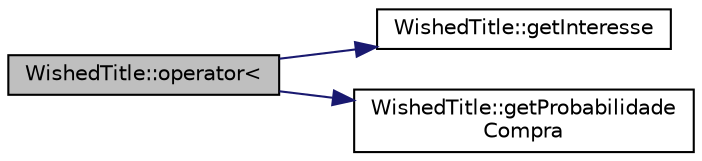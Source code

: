 digraph "WishedTitle::operator&lt;"
{
  edge [fontname="Helvetica",fontsize="10",labelfontname="Helvetica",labelfontsize="10"];
  node [fontname="Helvetica",fontsize="10",shape=record];
  rankdir="LR";
  Node8 [label="WishedTitle::operator\<",height=0.2,width=0.4,color="black", fillcolor="grey75", style="filled", fontcolor="black"];
  Node8 -> Node9 [color="midnightblue",fontsize="10",style="solid",fontname="Helvetica"];
  Node9 [label="WishedTitle::getInteresse",height=0.2,width=0.4,color="black", fillcolor="white", style="filled",URL="$class_wished_title.html#af436ada1ae78a4ffc8031863c0f21859",tooltip="Devolve o interesse no titulo. "];
  Node8 -> Node10 [color="midnightblue",fontsize="10",style="solid",fontname="Helvetica"];
  Node10 [label="WishedTitle::getProbabilidade\lCompra",height=0.2,width=0.4,color="black", fillcolor="white", style="filled",URL="$class_wished_title.html#a9076a3f48cb0bbd435908c392e5041a9",tooltip="Devolve a probabilidade de compra do titulo. "];
}
